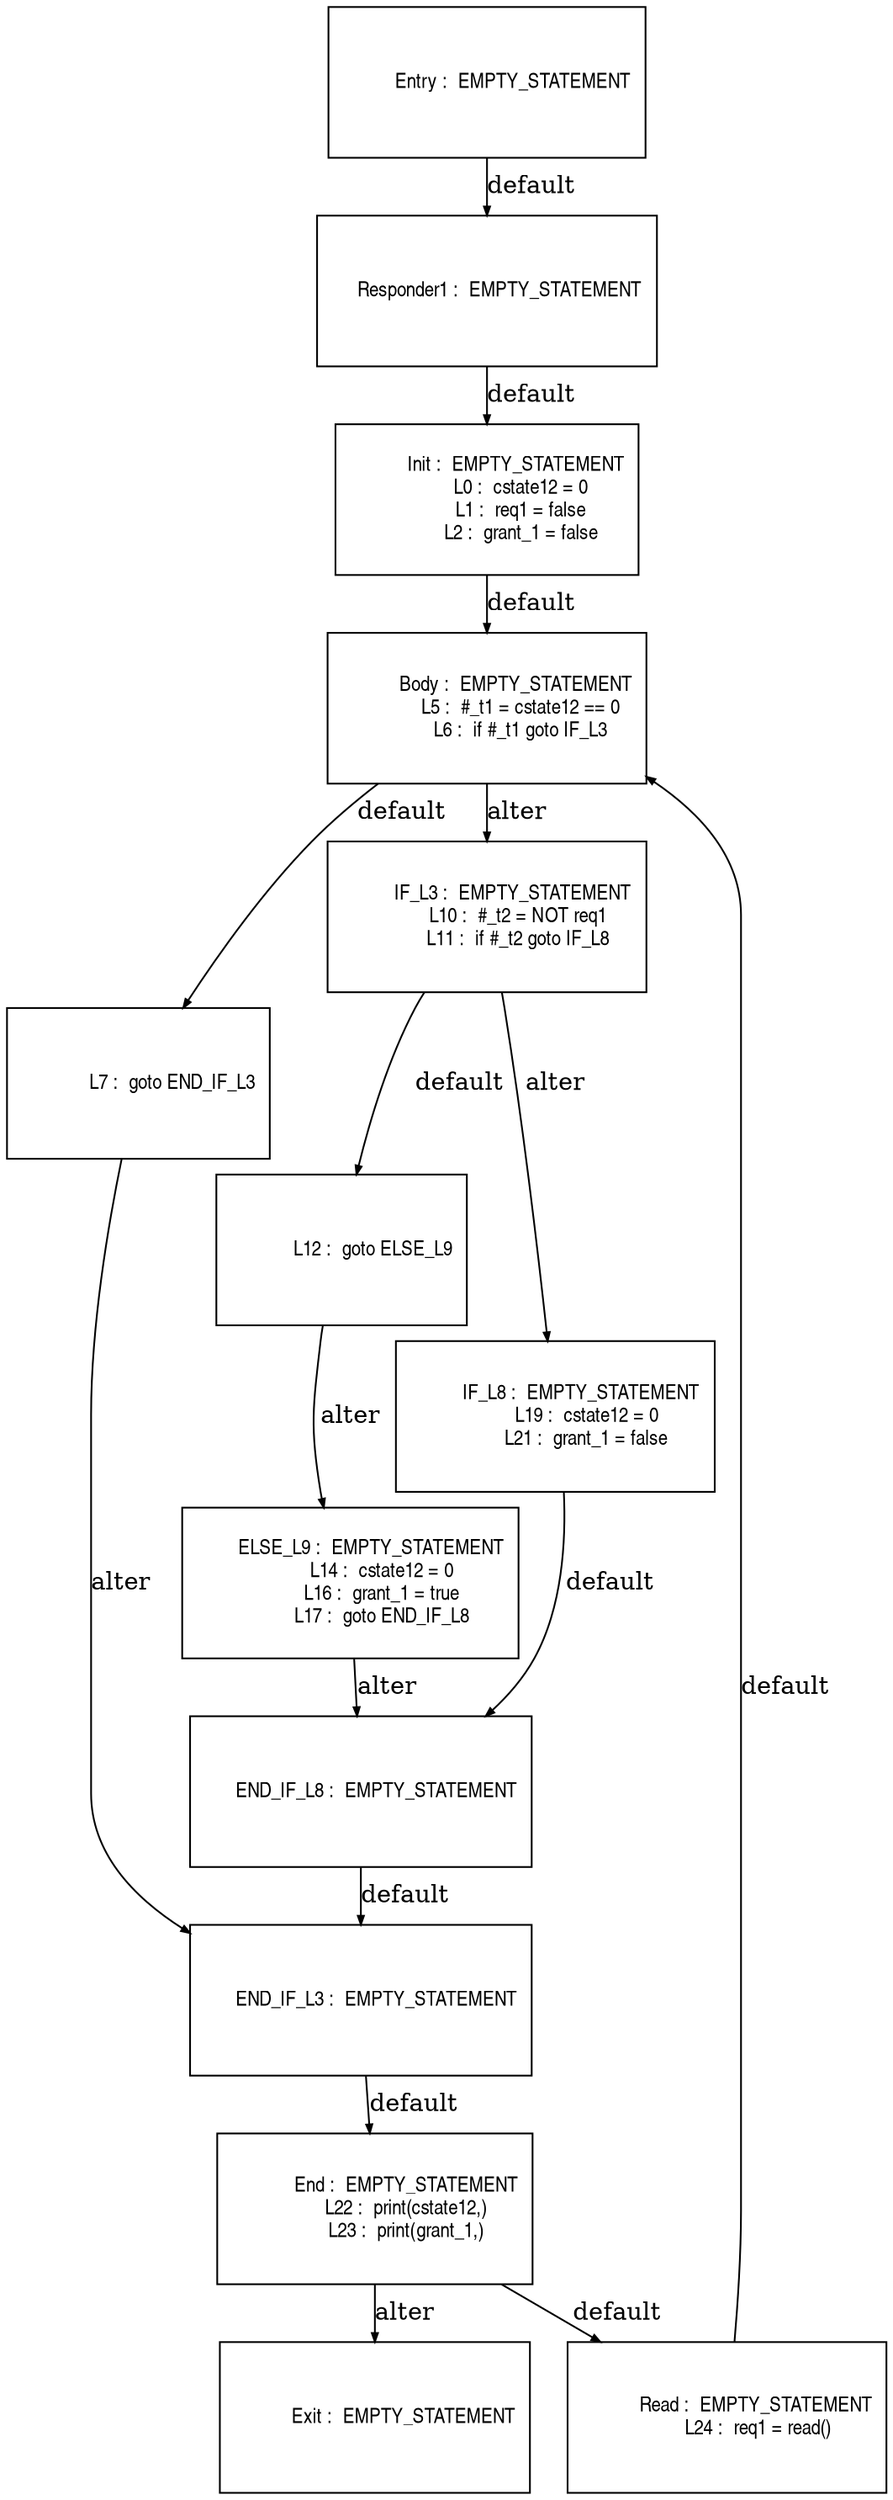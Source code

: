 digraph G {
  ranksep=.25;
  edge [arrowsize=.5]
  node [shape=rectangle, fontname="ArialNarrow",
        fontsize=12,  height=1.2];
  "     Responder1 :  EMPTY_STATEMENT
"; "           Init :  EMPTY_STATEMENT
             L0 :  cstate12 = 0
             L1 :  req1 = false
             L2 :  grant_1 = false
"; "           Body :  EMPTY_STATEMENT
             L5 :  #_t1 = cstate12 == 0
             L6 :  if #_t1 goto IF_L3
"; "             L7 :  goto END_IF_L3
"; "          IF_L3 :  EMPTY_STATEMENT
            L10 :  #_t2 = NOT req1
            L11 :  if #_t2 goto IF_L8
"; "            L12 :  goto ELSE_L9
"; "        ELSE_L9 :  EMPTY_STATEMENT
            L14 :  cstate12 = 0
            L16 :  grant_1 = true
            L17 :  goto END_IF_L8
"; "          IF_L8 :  EMPTY_STATEMENT
            L19 :  cstate12 = 0
            L21 :  grant_1 = false
"; "      END_IF_L8 :  EMPTY_STATEMENT
"; "      END_IF_L3 :  EMPTY_STATEMENT
"; "          Entry :  EMPTY_STATEMENT
"; "            End :  EMPTY_STATEMENT
            L22 :  print(cstate12,)
            L23 :  print(grant_1,)
"; "           Exit :  EMPTY_STATEMENT
"; "           Read :  EMPTY_STATEMENT
            L24 :  req1 = read()
"; 
  "     Responder1 :  EMPTY_STATEMENT
" -> "           Init :  EMPTY_STATEMENT
             L0 :  cstate12 = 0
             L1 :  req1 = false
             L2 :  grant_1 = false
"  [label="default"];
  "           Init :  EMPTY_STATEMENT
             L0 :  cstate12 = 0
             L1 :  req1 = false
             L2 :  grant_1 = false
" -> "           Body :  EMPTY_STATEMENT
             L5 :  #_t1 = cstate12 == 0
             L6 :  if #_t1 goto IF_L3
"  [label="default"];
  "           Body :  EMPTY_STATEMENT
             L5 :  #_t1 = cstate12 == 0
             L6 :  if #_t1 goto IF_L3
" -> "             L7 :  goto END_IF_L3
"  [label="default"];
  "           Body :  EMPTY_STATEMENT
             L5 :  #_t1 = cstate12 == 0
             L6 :  if #_t1 goto IF_L3
" -> "          IF_L3 :  EMPTY_STATEMENT
            L10 :  #_t2 = NOT req1
            L11 :  if #_t2 goto IF_L8
"  [label="alter"];
  "             L7 :  goto END_IF_L3
" -> "      END_IF_L3 :  EMPTY_STATEMENT
"  [label="alter"];
  "          IF_L3 :  EMPTY_STATEMENT
            L10 :  #_t2 = NOT req1
            L11 :  if #_t2 goto IF_L8
" -> "            L12 :  goto ELSE_L9
"  [label="default"];
  "          IF_L3 :  EMPTY_STATEMENT
            L10 :  #_t2 = NOT req1
            L11 :  if #_t2 goto IF_L8
" -> "          IF_L8 :  EMPTY_STATEMENT
            L19 :  cstate12 = 0
            L21 :  grant_1 = false
"  [label="alter"];
  "            L12 :  goto ELSE_L9
" -> "        ELSE_L9 :  EMPTY_STATEMENT
            L14 :  cstate12 = 0
            L16 :  grant_1 = true
            L17 :  goto END_IF_L8
"  [label="alter"];
  "        ELSE_L9 :  EMPTY_STATEMENT
            L14 :  cstate12 = 0
            L16 :  grant_1 = true
            L17 :  goto END_IF_L8
" -> "      END_IF_L8 :  EMPTY_STATEMENT
"  [label="alter"];
  "          IF_L8 :  EMPTY_STATEMENT
            L19 :  cstate12 = 0
            L21 :  grant_1 = false
" -> "      END_IF_L8 :  EMPTY_STATEMENT
"  [label="default"];
  "      END_IF_L8 :  EMPTY_STATEMENT
" -> "      END_IF_L3 :  EMPTY_STATEMENT
"  [label="default"];
  "      END_IF_L3 :  EMPTY_STATEMENT
" -> "            End :  EMPTY_STATEMENT
            L22 :  print(cstate12,)
            L23 :  print(grant_1,)
"  [label="default"];
  "          Entry :  EMPTY_STATEMENT
" -> "     Responder1 :  EMPTY_STATEMENT
"  [label="default"];
  "            End :  EMPTY_STATEMENT
            L22 :  print(cstate12,)
            L23 :  print(grant_1,)
" -> "           Read :  EMPTY_STATEMENT
            L24 :  req1 = read()
"  [label="default"];
  "            End :  EMPTY_STATEMENT
            L22 :  print(cstate12,)
            L23 :  print(grant_1,)
" -> "           Exit :  EMPTY_STATEMENT
"  [label="alter"];
  "           Read :  EMPTY_STATEMENT
            L24 :  req1 = read()
" -> "           Body :  EMPTY_STATEMENT
             L5 :  #_t1 = cstate12 == 0
             L6 :  if #_t1 goto IF_L3
"  [label="default"];
}
